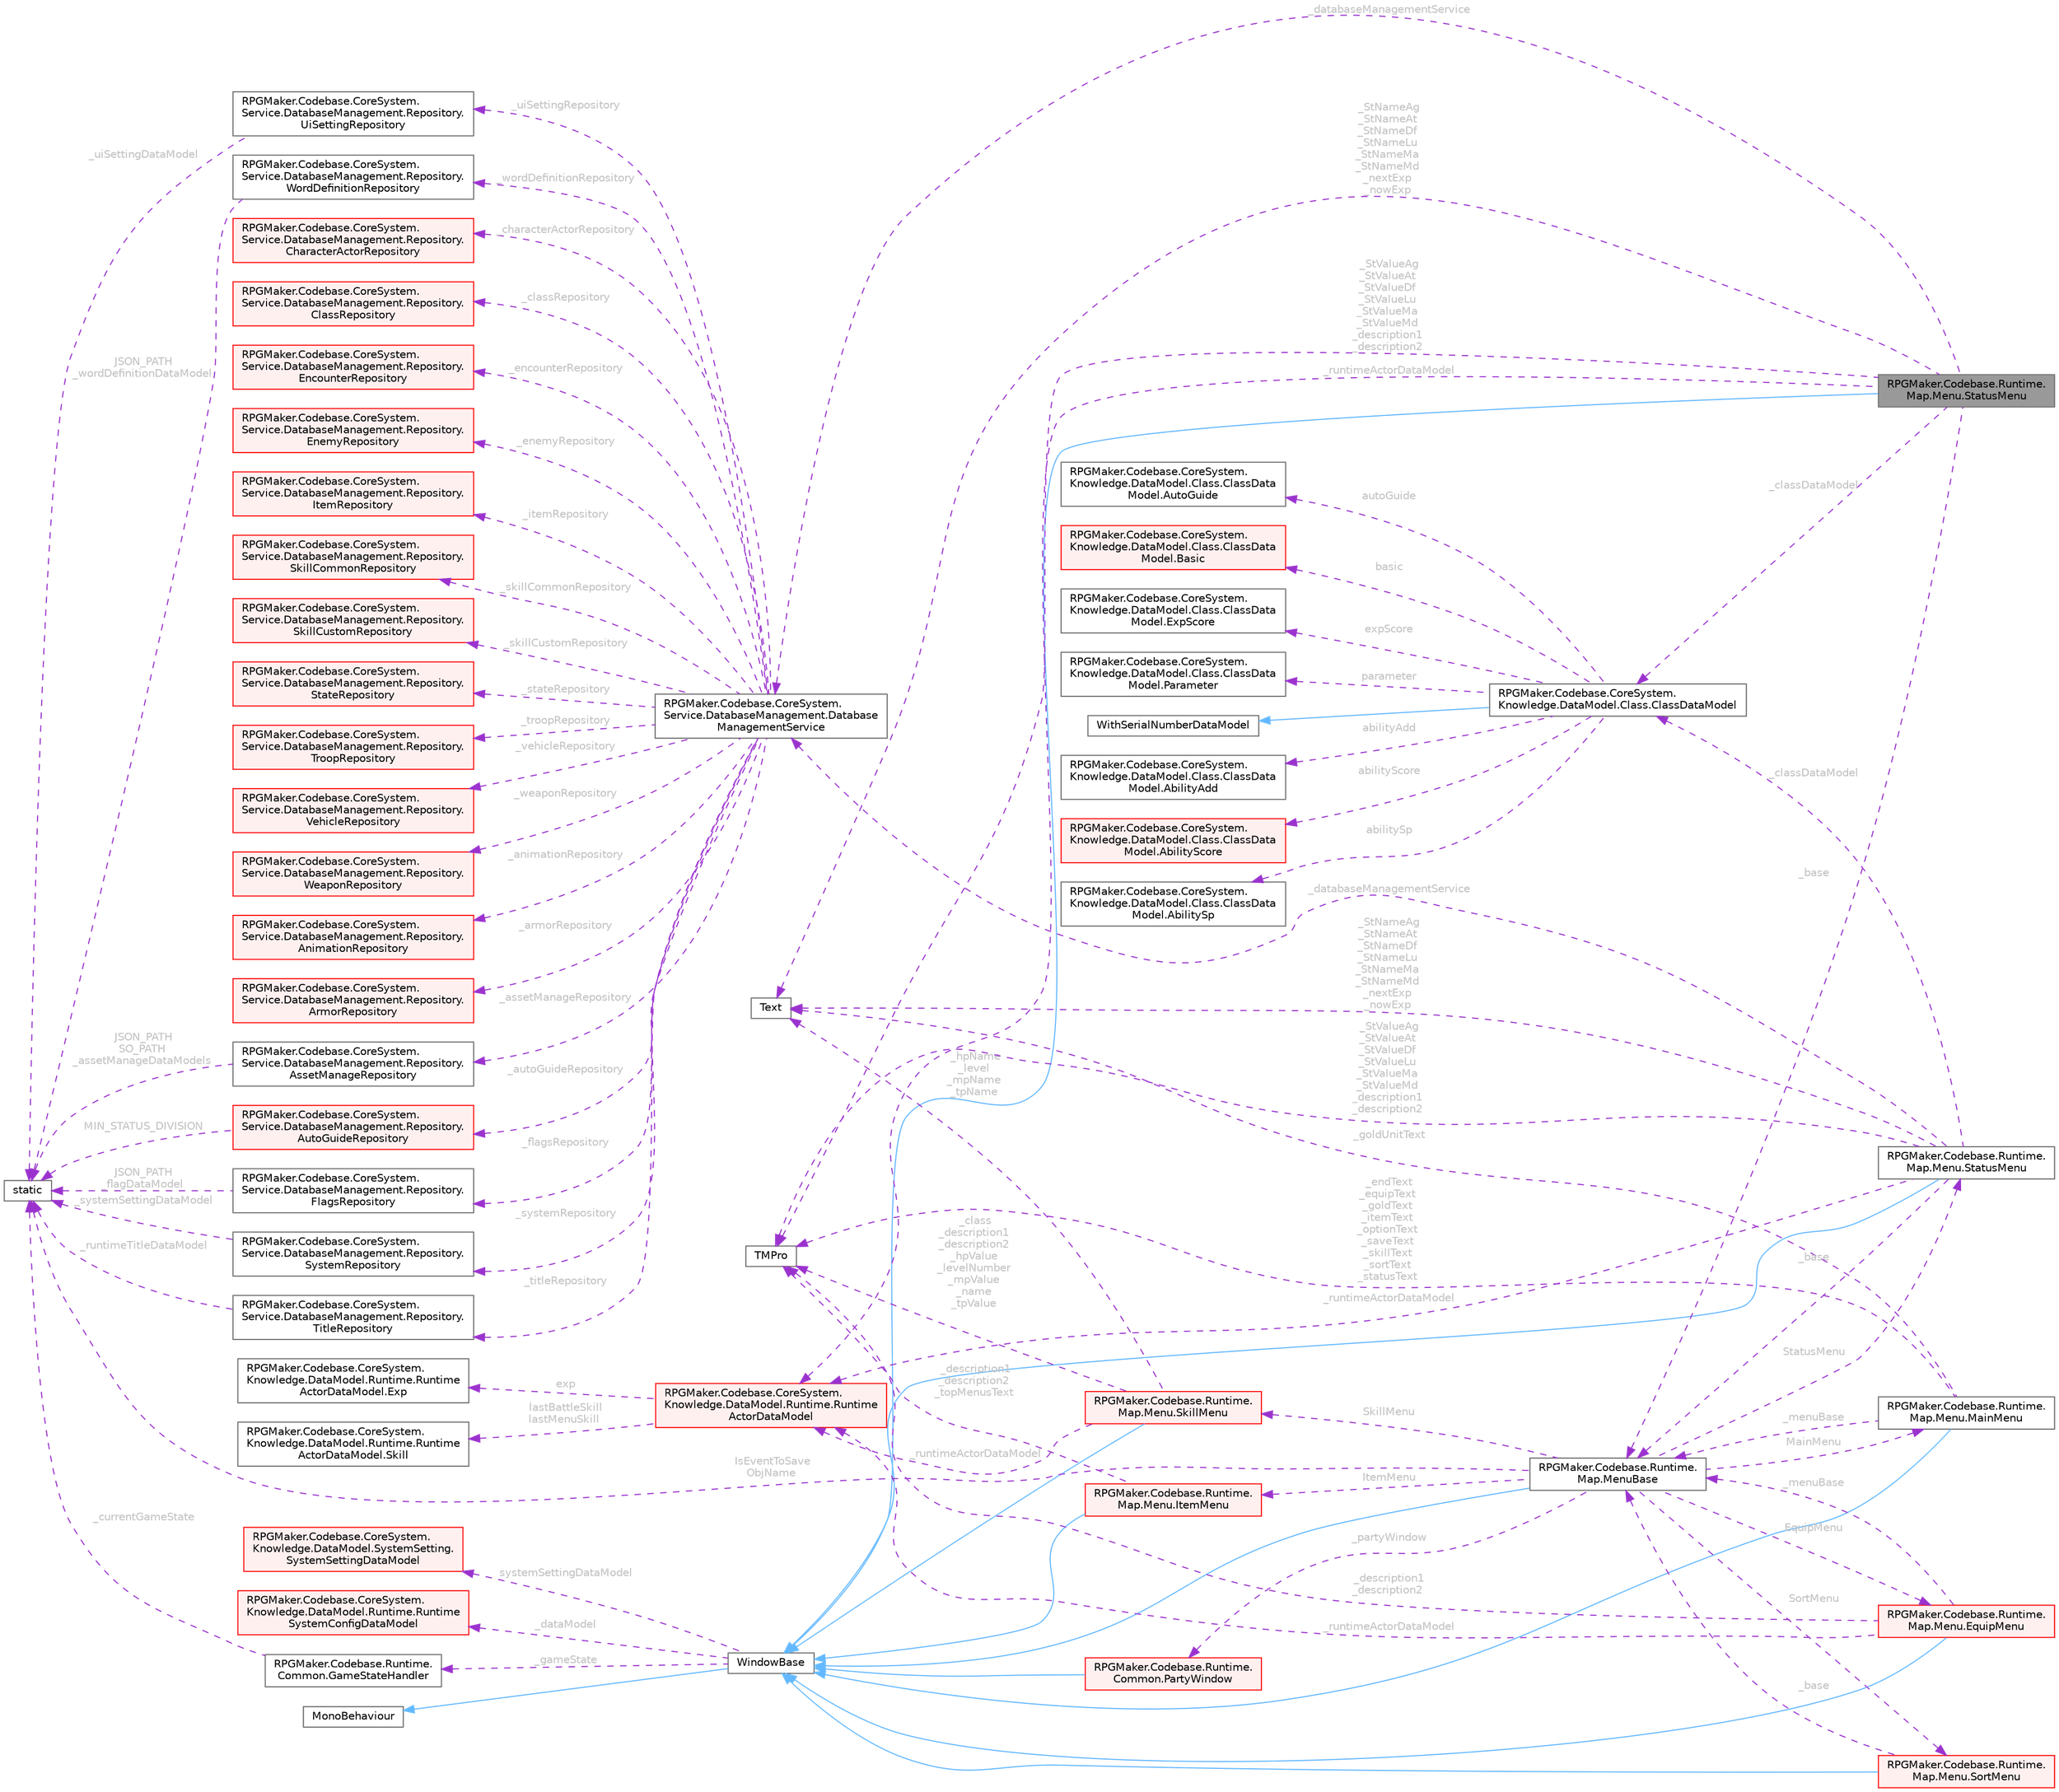 digraph "RPGMaker.Codebase.Runtime.Map.Menu.StatusMenu"
{
 // LATEX_PDF_SIZE
  bgcolor="transparent";
  edge [fontname=Helvetica,fontsize=10,labelfontname=Helvetica,labelfontsize=10];
  node [fontname=Helvetica,fontsize=10,shape=box,height=0.2,width=0.4];
  rankdir="LR";
  Node1 [id="Node000001",label="RPGMaker.Codebase.Runtime.\lMap.Menu.StatusMenu",height=0.2,width=0.4,color="gray40", fillcolor="grey60", style="filled", fontcolor="black",tooltip="ステータス・メニュー"];
  Node2 -> Node1 [id="edge1_Node000001_Node000002",dir="back",color="steelblue1",style="solid",tooltip=" "];
  Node2 [id="Node000002",label="WindowBase",height=0.2,width=0.4,color="gray40", fillcolor="white", style="filled",URL="$d4/d52/class_r_p_g_maker_1_1_codebase_1_1_runtime_1_1_common_1_1_window_base.html",tooltip="ウィンドウ・ベース"];
  Node3 -> Node2 [id="edge2_Node000002_Node000003",dir="back",color="steelblue1",style="solid",tooltip=" "];
  Node3 [id="Node000003",label="MonoBehaviour",height=0.2,width=0.4,color="gray40", fillcolor="white", style="filled",tooltip=" "];
  Node4 -> Node2 [id="edge3_Node000002_Node000004",dir="back",color="darkorchid3",style="dashed",tooltip=" ",label=" _gameState",fontcolor="grey" ];
  Node4 [id="Node000004",label="RPGMaker.Codebase.Runtime.\lCommon.GameStateHandler",height=0.2,width=0.4,color="gray40", fillcolor="white", style="filled",URL="$de/d2c/class_r_p_g_maker_1_1_codebase_1_1_runtime_1_1_common_1_1_game_state_handler.html",tooltip="😁 ゲーム実行中の、ゲームの状態を保持するクラス"];
  Node5 -> Node4 [id="edge4_Node000004_Node000005",dir="back",color="darkorchid3",style="dashed",tooltip=" ",label=" _currentGameState",fontcolor="grey" ];
  Node5 [id="Node000005",label="static",height=0.2,width=0.4,color="gray40", fillcolor="white", style="filled",tooltip=" "];
  Node6 -> Node2 [id="edge5_Node000002_Node000006",dir="back",color="darkorchid3",style="dashed",tooltip=" ",label=" systemSettingDataModel",fontcolor="grey" ];
  Node6 [id="Node000006",label="RPGMaker.Codebase.CoreSystem.\lKnowledge.DataModel.SystemSetting.\lSystemSettingDataModel",height=0.2,width=0.4,color="red", fillcolor="#FFF0F0", style="filled",URL="$d0/dd2/class_r_p_g_maker_1_1_codebase_1_1_core_system_1_1_knowledge_1_1_data_model_1_1_system_setting_1_1_system_setting_data_model.html",tooltip="😁 システム設定データ・モデル"];
  Node14 -> Node2 [id="edge6_Node000002_Node000014",dir="back",color="darkorchid3",style="dashed",tooltip=" ",label=" _dataModel",fontcolor="grey" ];
  Node14 [id="Node000014",label="RPGMaker.Codebase.CoreSystem.\lKnowledge.DataModel.Runtime.Runtime\lSystemConfigDataModel",height=0.2,width=0.4,color="red", fillcolor="#FFF0F0", style="filled",URL="$dc/d28/class_r_p_g_maker_1_1_codebase_1_1_core_system_1_1_knowledge_1_1_data_model_1_1_runtime_1_1_runtime_system_config_data_model.html",tooltip="😁 実行時システム設定データ・モデル"];
  Node16 -> Node1 [id="edge7_Node000001_Node000016",dir="back",color="darkorchid3",style="dashed",tooltip=" ",label=" _StNameAg\n_StNameAt\n_StNameDf\n_StNameLu\n_StNameMa\n_StNameMd\n_nextExp\n_nowExp",fontcolor="grey" ];
  Node16 [id="Node000016",label="Text",height=0.2,width=0.4,color="gray40", fillcolor="white", style="filled",tooltip=" "];
  Node17 -> Node1 [id="edge8_Node000001_Node000017",dir="back",color="darkorchid3",style="dashed",tooltip=" ",label=" _StValueAg\n_StValueAt\n_StValueDf\n_StValueLu\n_StValueMa\n_StValueMd\n_description1\n_description2",fontcolor="grey" ];
  Node17 [id="Node000017",label="TMPro",height=0.2,width=0.4,color="gray40", fillcolor="white", style="filled",tooltip=" "];
  Node18 -> Node1 [id="edge9_Node000001_Node000018",dir="back",color="darkorchid3",style="dashed",tooltip=" ",label=" _base",fontcolor="grey" ];
  Node18 [id="Node000018",label="RPGMaker.Codebase.Runtime.\lMap.MenuBase",height=0.2,width=0.4,color="gray40", fillcolor="white", style="filled",URL="$d4/d87/class_r_p_g_maker_1_1_codebase_1_1_runtime_1_1_map_1_1_menu_base.html",tooltip="メニュー・ベース"];
  Node2 -> Node18 [id="edge10_Node000018_Node000002",dir="back",color="steelblue1",style="solid",tooltip=" "];
  Node5 -> Node18 [id="edge11_Node000018_Node000005",dir="back",color="darkorchid3",style="dashed",tooltip=" ",label=" IsEventToSave\nObjName",fontcolor="grey" ];
  Node19 -> Node18 [id="edge12_Node000018_Node000019",dir="back",color="darkorchid3",style="dashed",tooltip=" ",label=" _partyWindow",fontcolor="grey" ];
  Node19 [id="Node000019",label="RPGMaker.Codebase.Runtime.\lCommon.PartyWindow",height=0.2,width=0.4,color="red", fillcolor="#FFF0F0", style="filled",URL="$d6/d78/class_r_p_g_maker_1_1_codebase_1_1_runtime_1_1_common_1_1_party_window.html",tooltip="パーティー・ウィンドウ"];
  Node2 -> Node19 [id="edge13_Node000019_Node000002",dir="back",color="steelblue1",style="solid",tooltip=" "];
  Node39 -> Node18 [id="edge14_Node000018_Node000039",dir="back",color="darkorchid3",style="dashed",tooltip=" ",label=" EquipMenu",fontcolor="grey" ];
  Node39 [id="Node000039",label="RPGMaker.Codebase.Runtime.\lMap.Menu.EquipMenu",height=0.2,width=0.4,color="red", fillcolor="#FFF0F0", style="filled",URL="$db/d72/class_r_p_g_maker_1_1_codebase_1_1_runtime_1_1_map_1_1_menu_1_1_equip_menu.html",tooltip="装備メニュー"];
  Node2 -> Node39 [id="edge15_Node000039_Node000002",dir="back",color="steelblue1",style="solid",tooltip=" "];
  Node17 -> Node39 [id="edge16_Node000039_Node000017",dir="back",color="darkorchid3",style="dashed",tooltip=" ",label=" _description1\n_description2",fontcolor="grey" ];
  Node18 -> Node39 [id="edge17_Node000039_Node000018",dir="back",color="darkorchid3",style="dashed",tooltip=" ",label=" _menuBase",fontcolor="grey" ];
  Node41 -> Node39 [id="edge18_Node000039_Node000041",dir="back",color="darkorchid3",style="dashed",tooltip=" ",label=" _runtimeActorDataModel",fontcolor="grey" ];
  Node41 [id="Node000041",label="RPGMaker.Codebase.CoreSystem.\lKnowledge.DataModel.Runtime.Runtime\lActorDataModel",height=0.2,width=0.4,color="red", fillcolor="#FFF0F0", style="filled",URL="$de/d8f/class_r_p_g_maker_1_1_codebase_1_1_core_system_1_1_knowledge_1_1_data_model_1_1_runtime_1_1_runtime_actor_data_model.html",tooltip="😁 実行時アクター・データ・モデル"];
  Node42 -> Node41 [id="edge19_Node000041_Node000042",dir="back",color="darkorchid3",style="dashed",tooltip=" ",label=" exp",fontcolor="grey" ];
  Node42 [id="Node000042",label="RPGMaker.Codebase.CoreSystem.\lKnowledge.DataModel.Runtime.Runtime\lActorDataModel.Exp",height=0.2,width=0.4,color="gray40", fillcolor="white", style="filled",URL="$d3/d3e/class_r_p_g_maker_1_1_codebase_1_1_core_system_1_1_knowledge_1_1_data_model_1_1_runtime_1_1_runtime_actor_data_model_1_1_exp.html",tooltip="😁 経験値"];
  Node43 -> Node41 [id="edge20_Node000041_Node000043",dir="back",color="darkorchid3",style="dashed",tooltip=" ",label=" lastBattleSkill\nlastMenuSkill",fontcolor="grey" ];
  Node43 [id="Node000043",label="RPGMaker.Codebase.CoreSystem.\lKnowledge.DataModel.Runtime.Runtime\lActorDataModel.Skill",height=0.2,width=0.4,color="gray40", fillcolor="white", style="filled",URL="$d0/dcc/class_r_p_g_maker_1_1_codebase_1_1_core_system_1_1_knowledge_1_1_data_model_1_1_runtime_1_1_runtime_actor_data_model_1_1_skill.html",tooltip="😁 スキル"];
  Node94 -> Node18 [id="edge21_Node000018_Node000094",dir="back",color="darkorchid3",style="dashed",tooltip=" ",label=" ItemMenu",fontcolor="grey" ];
  Node94 [id="Node000094",label="RPGMaker.Codebase.Runtime.\lMap.Menu.ItemMenu",height=0.2,width=0.4,color="red", fillcolor="#FFF0F0", style="filled",URL="$d3/d77/class_r_p_g_maker_1_1_codebase_1_1_runtime_1_1_map_1_1_menu_1_1_item_menu.html",tooltip="アイテム・メニュー"];
  Node2 -> Node94 [id="edge22_Node000094_Node000002",dir="back",color="steelblue1",style="solid",tooltip=" "];
  Node17 -> Node94 [id="edge23_Node000094_Node000017",dir="back",color="darkorchid3",style="dashed",tooltip=" ",label=" _description1\n_description2\n_topMenusText",fontcolor="grey" ];
  Node110 -> Node18 [id="edge24_Node000018_Node000110",dir="back",color="darkorchid3",style="dashed",tooltip=" ",label=" MainMenu",fontcolor="grey" ];
  Node110 [id="Node000110",label="RPGMaker.Codebase.Runtime.\lMap.Menu.MainMenu",height=0.2,width=0.4,color="gray40", fillcolor="white", style="filled",URL="$d7/d96/class_r_p_g_maker_1_1_codebase_1_1_runtime_1_1_map_1_1_menu_1_1_main_menu.html",tooltip="メイン・メニュー"];
  Node2 -> Node110 [id="edge25_Node000110_Node000002",dir="back",color="steelblue1",style="solid",tooltip=" "];
  Node17 -> Node110 [id="edge26_Node000110_Node000017",dir="back",color="darkorchid3",style="dashed",tooltip=" ",label=" _endText\n_equipText\n_goldText\n_itemText\n_optionText\n_saveText\n_skillText\n_sortText\n_statusText",fontcolor="grey" ];
  Node16 -> Node110 [id="edge27_Node000110_Node000016",dir="back",color="darkorchid3",style="dashed",tooltip=" ",label=" _goldUnitText",fontcolor="grey" ];
  Node18 -> Node110 [id="edge28_Node000110_Node000018",dir="back",color="darkorchid3",style="dashed",tooltip=" ",label=" _menuBase",fontcolor="grey" ];
  Node111 -> Node18 [id="edge29_Node000018_Node000111",dir="back",color="darkorchid3",style="dashed",tooltip=" ",label=" SkillMenu",fontcolor="grey" ];
  Node111 [id="Node000111",label="RPGMaker.Codebase.Runtime.\lMap.Menu.SkillMenu",height=0.2,width=0.4,color="red", fillcolor="#FFF0F0", style="filled",URL="$db/d40/class_r_p_g_maker_1_1_codebase_1_1_runtime_1_1_map_1_1_menu_1_1_skill_menu.html",tooltip="スキル・メニュー"];
  Node2 -> Node111 [id="edge30_Node000111_Node000002",dir="back",color="steelblue1",style="solid",tooltip=" "];
  Node17 -> Node111 [id="edge31_Node000111_Node000017",dir="back",color="darkorchid3",style="dashed",tooltip=" ",label=" _class\n_description1\n_description2\n_hpValue\n_levelNumber\n_mpValue\n_name\n_tpValue",fontcolor="grey" ];
  Node16 -> Node111 [id="edge32_Node000111_Node000016",dir="back",color="darkorchid3",style="dashed",tooltip=" ",label=" _hpName\n_level\n_mpName\n_tpName",fontcolor="grey" ];
  Node41 -> Node111 [id="edge33_Node000111_Node000041",dir="back",color="darkorchid3",style="dashed",tooltip=" ",label=" _runtimeActorDataModel",fontcolor="grey" ];
  Node115 -> Node18 [id="edge34_Node000018_Node000115",dir="back",color="darkorchid3",style="dashed",tooltip=" ",label=" SortMenu",fontcolor="grey" ];
  Node115 [id="Node000115",label="RPGMaker.Codebase.Runtime.\lMap.Menu.SortMenu",height=0.2,width=0.4,color="red", fillcolor="#FFF0F0", style="filled",URL="$d0/d73/class_r_p_g_maker_1_1_codebase_1_1_runtime_1_1_map_1_1_menu_1_1_sort_menu.html",tooltip="ソート・メニュー"];
  Node2 -> Node115 [id="edge35_Node000115_Node000002",dir="back",color="steelblue1",style="solid",tooltip=" "];
  Node18 -> Node115 [id="edge36_Node000115_Node000018",dir="back",color="darkorchid3",style="dashed",tooltip=" ",label=" _base",fontcolor="grey" ];
  Node116 -> Node18 [id="edge37_Node000018_Node000116",dir="back",color="darkorchid3",style="dashed",tooltip=" ",label=" StatusMenu",fontcolor="grey" ];
  Node116 [id="Node000116",label="RPGMaker.Codebase.Runtime.\lMap.Menu.StatusMenu",height=0.2,width=0.4,color="gray40", fillcolor="white", style="filled",URL="$d9/d44/class_r_p_g_maker_1_1_codebase_1_1_runtime_1_1_map_1_1_menu_1_1_status_menu.html",tooltip="ステータス・メニュー"];
  Node2 -> Node116 [id="edge38_Node000116_Node000002",dir="back",color="steelblue1",style="solid",tooltip=" "];
  Node16 -> Node116 [id="edge39_Node000116_Node000016",dir="back",color="darkorchid3",style="dashed",tooltip=" ",label=" _StNameAg\n_StNameAt\n_StNameDf\n_StNameLu\n_StNameMa\n_StNameMd\n_nextExp\n_nowExp",fontcolor="grey" ];
  Node17 -> Node116 [id="edge40_Node000116_Node000017",dir="back",color="darkorchid3",style="dashed",tooltip=" ",label=" _StValueAg\n_StValueAt\n_StValueDf\n_StValueLu\n_StValueMa\n_StValueMd\n_description1\n_description2",fontcolor="grey" ];
  Node18 -> Node116 [id="edge41_Node000116_Node000018",dir="back",color="darkorchid3",style="dashed",tooltip=" ",label=" _base",fontcolor="grey" ];
  Node47 -> Node116 [id="edge42_Node000116_Node000047",dir="back",color="darkorchid3",style="dashed",tooltip=" ",label=" _classDataModel",fontcolor="grey" ];
  Node47 [id="Node000047",label="RPGMaker.Codebase.CoreSystem.\lKnowledge.DataModel.Class.ClassDataModel",height=0.2,width=0.4,color="gray40", fillcolor="white", style="filled",URL="$df/d3c/class_r_p_g_maker_1_1_codebase_1_1_core_system_1_1_knowledge_1_1_data_model_1_1_class_1_1_class_data_model.html",tooltip="😁 クラス・データ・モデル"];
  Node48 -> Node47 [id="edge43_Node000047_Node000048",dir="back",color="steelblue1",style="solid",tooltip=" "];
  Node48 [id="Node000048",label="WithSerialNumberDataModel",height=0.2,width=0.4,color="gray40", fillcolor="white", style="filled",tooltip=" "];
  Node49 -> Node47 [id="edge44_Node000047_Node000049",dir="back",color="darkorchid3",style="dashed",tooltip=" ",label=" abilityAdd",fontcolor="grey" ];
  Node49 [id="Node000049",label="RPGMaker.Codebase.CoreSystem.\lKnowledge.DataModel.Class.ClassData\lModel.AbilityAdd",height=0.2,width=0.4,color="gray40", fillcolor="white", style="filled",URL="$d7/dd4/class_r_p_g_maker_1_1_codebase_1_1_core_system_1_1_knowledge_1_1_data_model_1_1_class_1_1_class_data_model_1_1_ability_add.html",tooltip="😁 能力追加"];
  Node50 -> Node47 [id="edge45_Node000047_Node000050",dir="back",color="darkorchid3",style="dashed",tooltip=" ",label=" abilityScore",fontcolor="grey" ];
  Node50 [id="Node000050",label="RPGMaker.Codebase.CoreSystem.\lKnowledge.DataModel.Class.ClassData\lModel.AbilityScore",height=0.2,width=0.4,color="red", fillcolor="#FFF0F0", style="filled",URL="$df/d20/class_r_p_g_maker_1_1_codebase_1_1_core_system_1_1_knowledge_1_1_data_model_1_1_class_1_1_class_data_model_1_1_ability_score.html",tooltip="😁 能力スコア"];
  Node52 -> Node47 [id="edge46_Node000047_Node000052",dir="back",color="darkorchid3",style="dashed",tooltip=" ",label=" abilitySp",fontcolor="grey" ];
  Node52 [id="Node000052",label="RPGMaker.Codebase.CoreSystem.\lKnowledge.DataModel.Class.ClassData\lModel.AbilitySp",height=0.2,width=0.4,color="gray40", fillcolor="white", style="filled",URL="$da/d3f/class_r_p_g_maker_1_1_codebase_1_1_core_system_1_1_knowledge_1_1_data_model_1_1_class_1_1_class_data_model_1_1_ability_sp.html",tooltip="😁 能力ＳＰ"];
  Node53 -> Node47 [id="edge47_Node000047_Node000053",dir="back",color="darkorchid3",style="dashed",tooltip=" ",label=" autoGuide",fontcolor="grey" ];
  Node53 [id="Node000053",label="RPGMaker.Codebase.CoreSystem.\lKnowledge.DataModel.Class.ClassData\lModel.AutoGuide",height=0.2,width=0.4,color="gray40", fillcolor="white", style="filled",URL="$da/d13/class_r_p_g_maker_1_1_codebase_1_1_core_system_1_1_knowledge_1_1_data_model_1_1_class_1_1_class_data_model_1_1_auto_guide.html",tooltip="😁 自動ガイド"];
  Node54 -> Node47 [id="edge48_Node000047_Node000054",dir="back",color="darkorchid3",style="dashed",tooltip=" ",label=" basic",fontcolor="grey" ];
  Node54 [id="Node000054",label="RPGMaker.Codebase.CoreSystem.\lKnowledge.DataModel.Class.ClassData\lModel.Basic",height=0.2,width=0.4,color="red", fillcolor="#FFF0F0", style="filled",URL="$da/d8f/class_r_p_g_maker_1_1_codebase_1_1_core_system_1_1_knowledge_1_1_data_model_1_1_class_1_1_class_data_model_1_1_basic.html",tooltip="😁 基本"];
  Node57 -> Node47 [id="edge49_Node000047_Node000057",dir="back",color="darkorchid3",style="dashed",tooltip=" ",label=" expScore",fontcolor="grey" ];
  Node57 [id="Node000057",label="RPGMaker.Codebase.CoreSystem.\lKnowledge.DataModel.Class.ClassData\lModel.ExpScore",height=0.2,width=0.4,color="gray40", fillcolor="white", style="filled",URL="$de/d1b/class_r_p_g_maker_1_1_codebase_1_1_core_system_1_1_knowledge_1_1_data_model_1_1_class_1_1_class_data_model_1_1_exp_score.html",tooltip="😁 経験値スコア"];
  Node58 -> Node47 [id="edge50_Node000047_Node000058",dir="back",color="darkorchid3",style="dashed",tooltip=" ",label=" parameter",fontcolor="grey" ];
  Node58 [id="Node000058",label="RPGMaker.Codebase.CoreSystem.\lKnowledge.DataModel.Class.ClassData\lModel.Parameter",height=0.2,width=0.4,color="gray40", fillcolor="white", style="filled",URL="$dc/d9d/class_r_p_g_maker_1_1_codebase_1_1_core_system_1_1_knowledge_1_1_data_model_1_1_class_1_1_class_data_model_1_1_parameter.html",tooltip="😁 引数"];
  Node59 -> Node116 [id="edge51_Node000116_Node000059",dir="back",color="darkorchid3",style="dashed",tooltip=" ",label=" _databaseManagementService",fontcolor="grey" ];
  Node59 [id="Node000059",label="RPGMaker.Codebase.CoreSystem.\lService.DatabaseManagement.Database\lManagementService",height=0.2,width=0.4,color="gray40", fillcolor="white", style="filled",URL="$db/db0/class_r_p_g_maker_1_1_codebase_1_1_core_system_1_1_service_1_1_database_management_1_1_database_management_service.html",tooltip="😁 データベース管理サービス"];
  Node60 -> Node59 [id="edge52_Node000059_Node000060",dir="back",color="darkorchid3",style="dashed",tooltip=" ",label=" _animationRepository",fontcolor="grey" ];
  Node60 [id="Node000060",label="RPGMaker.Codebase.CoreSystem.\lService.DatabaseManagement.Repository.\lAnimationRepository",height=0.2,width=0.4,color="red", fillcolor="#FFF0F0", style="filled",URL="$d5/deb/class_r_p_g_maker_1_1_codebase_1_1_core_system_1_1_service_1_1_database_management_1_1_repository_1_1_animation_repository.html",tooltip="😁 アニメーション置き場"];
  Node62 -> Node59 [id="edge53_Node000059_Node000062",dir="back",color="darkorchid3",style="dashed",tooltip=" ",label=" _armorRepository",fontcolor="grey" ];
  Node62 [id="Node000062",label="RPGMaker.Codebase.CoreSystem.\lService.DatabaseManagement.Repository.\lArmorRepository",height=0.2,width=0.4,color="red", fillcolor="#FFF0F0", style="filled",URL="$d5/d5e/class_r_p_g_maker_1_1_codebase_1_1_core_system_1_1_service_1_1_database_management_1_1_repository_1_1_armor_repository.html",tooltip="😁 防具置き場"];
  Node64 -> Node59 [id="edge54_Node000059_Node000064",dir="back",color="darkorchid3",style="dashed",tooltip=" ",label=" _assetManageRepository",fontcolor="grey" ];
  Node64 [id="Node000064",label="RPGMaker.Codebase.CoreSystem.\lService.DatabaseManagement.Repository.\lAssetManageRepository",height=0.2,width=0.4,color="gray40", fillcolor="white", style="filled",URL="$d7/db3/class_r_p_g_maker_1_1_codebase_1_1_core_system_1_1_service_1_1_database_management_1_1_repository_1_1_asset_manage_repository.html",tooltip="😁 資産管理置き場"];
  Node5 -> Node64 [id="edge55_Node000064_Node000005",dir="back",color="darkorchid3",style="dashed",tooltip=" ",label=" JSON_PATH\nSO_PATH\n_assetManageDataModels",fontcolor="grey" ];
  Node65 -> Node59 [id="edge56_Node000059_Node000065",dir="back",color="darkorchid3",style="dashed",tooltip=" ",label=" _autoGuideRepository",fontcolor="grey" ];
  Node65 [id="Node000065",label="RPGMaker.Codebase.CoreSystem.\lService.DatabaseManagement.Repository.\lAutoGuideRepository",height=0.2,width=0.4,color="red", fillcolor="#FFF0F0", style="filled",URL="$dc/d23/class_r_p_g_maker_1_1_codebase_1_1_core_system_1_1_service_1_1_database_management_1_1_repository_1_1_auto_guide_repository.html",tooltip="😁 自動ガイド置き場"];
  Node5 -> Node65 [id="edge57_Node000065_Node000005",dir="back",color="darkorchid3",style="dashed",tooltip=" ",label=" MIN_STATUS_DIVISION",fontcolor="grey" ];
  Node67 -> Node59 [id="edge58_Node000059_Node000067",dir="back",color="darkorchid3",style="dashed",tooltip=" ",label=" _characterActorRepository",fontcolor="grey" ];
  Node67 [id="Node000067",label="RPGMaker.Codebase.CoreSystem.\lService.DatabaseManagement.Repository.\lCharacterActorRepository",height=0.2,width=0.4,color="red", fillcolor="#FFF0F0", style="filled",URL="$dc/d27/class_r_p_g_maker_1_1_codebase_1_1_core_system_1_1_service_1_1_database_management_1_1_repositor67544213d6af3013901ca89c3e4d5d21.html",tooltip="😁 キャラクター・アクター置き場"];
  Node69 -> Node59 [id="edge59_Node000059_Node000069",dir="back",color="darkorchid3",style="dashed",tooltip=" ",label=" _classRepository",fontcolor="grey" ];
  Node69 [id="Node000069",label="RPGMaker.Codebase.CoreSystem.\lService.DatabaseManagement.Repository.\lClassRepository",height=0.2,width=0.4,color="red", fillcolor="#FFF0F0", style="filled",URL="$d5/df3/class_r_p_g_maker_1_1_codebase_1_1_core_system_1_1_service_1_1_database_management_1_1_repository_1_1_class_repository.html",tooltip="😁 クラス置き場"];
  Node71 -> Node59 [id="edge60_Node000059_Node000071",dir="back",color="darkorchid3",style="dashed",tooltip=" ",label=" _encounterRepository",fontcolor="grey" ];
  Node71 [id="Node000071",label="RPGMaker.Codebase.CoreSystem.\lService.DatabaseManagement.Repository.\lEncounterRepository",height=0.2,width=0.4,color="red", fillcolor="#FFF0F0", style="filled",URL="$d3/dae/class_r_p_g_maker_1_1_codebase_1_1_core_system_1_1_service_1_1_database_management_1_1_repository_1_1_encounter_repository.html",tooltip="😁 遭遇置き場"];
  Node73 -> Node59 [id="edge61_Node000059_Node000073",dir="back",color="darkorchid3",style="dashed",tooltip=" ",label=" _enemyRepository",fontcolor="grey" ];
  Node73 [id="Node000073",label="RPGMaker.Codebase.CoreSystem.\lService.DatabaseManagement.Repository.\lEnemyRepository",height=0.2,width=0.4,color="red", fillcolor="#FFF0F0", style="filled",URL="$d4/d59/class_r_p_g_maker_1_1_codebase_1_1_core_system_1_1_service_1_1_database_management_1_1_repository_1_1_enemy_repository.html",tooltip="😁 敵置き場"];
  Node75 -> Node59 [id="edge62_Node000059_Node000075",dir="back",color="darkorchid3",style="dashed",tooltip=" ",label=" _flagsRepository",fontcolor="grey" ];
  Node75 [id="Node000075",label="RPGMaker.Codebase.CoreSystem.\lService.DatabaseManagement.Repository.\lFlagsRepository",height=0.2,width=0.4,color="gray40", fillcolor="white", style="filled",URL="$dd/db4/class_r_p_g_maker_1_1_codebase_1_1_core_system_1_1_service_1_1_database_management_1_1_repository_1_1_flags_repository.html",tooltip="😁 フラグ置き場"];
  Node5 -> Node75 [id="edge63_Node000075_Node000005",dir="back",color="darkorchid3",style="dashed",tooltip=" ",label=" JSON_PATH\n_flagDataModel",fontcolor="grey" ];
  Node76 -> Node59 [id="edge64_Node000059_Node000076",dir="back",color="darkorchid3",style="dashed",tooltip=" ",label=" _itemRepository",fontcolor="grey" ];
  Node76 [id="Node000076",label="RPGMaker.Codebase.CoreSystem.\lService.DatabaseManagement.Repository.\lItemRepository",height=0.2,width=0.4,color="red", fillcolor="#FFF0F0", style="filled",URL="$dd/d1d/class_r_p_g_maker_1_1_codebase_1_1_core_system_1_1_service_1_1_database_management_1_1_repository_1_1_item_repository.html",tooltip="😁 アイテム置き場"];
  Node78 -> Node59 [id="edge65_Node000059_Node000078",dir="back",color="darkorchid3",style="dashed",tooltip=" ",label=" _skillCommonRepository",fontcolor="grey" ];
  Node78 [id="Node000078",label="RPGMaker.Codebase.CoreSystem.\lService.DatabaseManagement.Repository.\lSkillCommonRepository",height=0.2,width=0.4,color="red", fillcolor="#FFF0F0", style="filled",URL="$da/d52/class_r_p_g_maker_1_1_codebase_1_1_core_system_1_1_service_1_1_database_management_1_1_repository_1_1_skill_common_repository.html",tooltip="😁 スキル共通置き場"];
  Node80 -> Node59 [id="edge66_Node000059_Node000080",dir="back",color="darkorchid3",style="dashed",tooltip=" ",label=" _skillCustomRepository",fontcolor="grey" ];
  Node80 [id="Node000080",label="RPGMaker.Codebase.CoreSystem.\lService.DatabaseManagement.Repository.\lSkillCustomRepository",height=0.2,width=0.4,color="red", fillcolor="#FFF0F0", style="filled",URL="$df/d9d/class_r_p_g_maker_1_1_codebase_1_1_core_system_1_1_service_1_1_database_management_1_1_repository_1_1_skill_custom_repository.html",tooltip="😁 スキル・カスタム置き場"];
  Node82 -> Node59 [id="edge67_Node000059_Node000082",dir="back",color="darkorchid3",style="dashed",tooltip=" ",label=" _stateRepository",fontcolor="grey" ];
  Node82 [id="Node000082",label="RPGMaker.Codebase.CoreSystem.\lService.DatabaseManagement.Repository.\lStateRepository",height=0.2,width=0.4,color="red", fillcolor="#FFF0F0", style="filled",URL="$d0/d34/class_r_p_g_maker_1_1_codebase_1_1_core_system_1_1_service_1_1_database_management_1_1_repository_1_1_state_repository.html",tooltip="😁 状態置き場"];
  Node84 -> Node59 [id="edge68_Node000059_Node000084",dir="back",color="darkorchid3",style="dashed",tooltip=" ",label=" _systemRepository",fontcolor="grey" ];
  Node84 [id="Node000084",label="RPGMaker.Codebase.CoreSystem.\lService.DatabaseManagement.Repository.\lSystemRepository",height=0.2,width=0.4,color="gray40", fillcolor="white", style="filled",URL="$d6/d55/class_r_p_g_maker_1_1_codebase_1_1_core_system_1_1_service_1_1_database_management_1_1_repository_1_1_system_repository.html",tooltip="😁 システム置き場"];
  Node5 -> Node84 [id="edge69_Node000084_Node000005",dir="back",color="darkorchid3",style="dashed",tooltip=" ",label=" _systemSettingDataModel",fontcolor="grey" ];
  Node85 -> Node59 [id="edge70_Node000059_Node000085",dir="back",color="darkorchid3",style="dashed",tooltip=" ",label=" _titleRepository",fontcolor="grey" ];
  Node85 [id="Node000085",label="RPGMaker.Codebase.CoreSystem.\lService.DatabaseManagement.Repository.\lTitleRepository",height=0.2,width=0.4,color="gray40", fillcolor="white", style="filled",URL="$d6/d61/class_r_p_g_maker_1_1_codebase_1_1_core_system_1_1_service_1_1_database_management_1_1_repository_1_1_title_repository.html",tooltip="😁 タイトル置き場"];
  Node5 -> Node85 [id="edge71_Node000085_Node000005",dir="back",color="darkorchid3",style="dashed",tooltip=" ",label=" _runtimeTitleDataModel",fontcolor="grey" ];
  Node86 -> Node59 [id="edge72_Node000059_Node000086",dir="back",color="darkorchid3",style="dashed",tooltip=" ",label=" _troopRepository",fontcolor="grey" ];
  Node86 [id="Node000086",label="RPGMaker.Codebase.CoreSystem.\lService.DatabaseManagement.Repository.\lTroopRepository",height=0.2,width=0.4,color="red", fillcolor="#FFF0F0", style="filled",URL="$d6/d3e/class_r_p_g_maker_1_1_codebase_1_1_core_system_1_1_service_1_1_database_management_1_1_repository_1_1_troop_repository.html",tooltip="😁 部隊置き場"];
  Node88 -> Node59 [id="edge73_Node000059_Node000088",dir="back",color="darkorchid3",style="dashed",tooltip=" ",label=" _uiSettingRepository",fontcolor="grey" ];
  Node88 [id="Node000088",label="RPGMaker.Codebase.CoreSystem.\lService.DatabaseManagement.Repository.\lUiSettingRepository",height=0.2,width=0.4,color="gray40", fillcolor="white", style="filled",URL="$de/d41/class_r_p_g_maker_1_1_codebase_1_1_core_system_1_1_service_1_1_database_management_1_1_repository_1_1_ui_setting_repository.html",tooltip="😁 ユーザー・インターフェース設定置き場"];
  Node5 -> Node88 [id="edge74_Node000088_Node000005",dir="back",color="darkorchid3",style="dashed",tooltip=" ",label=" _uiSettingDataModel",fontcolor="grey" ];
  Node89 -> Node59 [id="edge75_Node000059_Node000089",dir="back",color="darkorchid3",style="dashed",tooltip=" ",label=" _vehicleRepository",fontcolor="grey" ];
  Node89 [id="Node000089",label="RPGMaker.Codebase.CoreSystem.\lService.DatabaseManagement.Repository.\lVehicleRepository",height=0.2,width=0.4,color="red", fillcolor="#FFF0F0", style="filled",URL="$dc/dcd/class_r_p_g_maker_1_1_codebase_1_1_core_system_1_1_service_1_1_database_management_1_1_repository_1_1_vehicle_repository.html",tooltip="😁 乗り物置き場"];
  Node91 -> Node59 [id="edge76_Node000059_Node000091",dir="back",color="darkorchid3",style="dashed",tooltip=" ",label=" _weaponRepository",fontcolor="grey" ];
  Node91 [id="Node000091",label="RPGMaker.Codebase.CoreSystem.\lService.DatabaseManagement.Repository.\lWeaponRepository",height=0.2,width=0.4,color="red", fillcolor="#FFF0F0", style="filled",URL="$de/d23/class_r_p_g_maker_1_1_codebase_1_1_core_system_1_1_service_1_1_database_management_1_1_repository_1_1_weapon_repository.html",tooltip="😁 武器置き場"];
  Node93 -> Node59 [id="edge77_Node000059_Node000093",dir="back",color="darkorchid3",style="dashed",tooltip=" ",label=" _wordDefinitionRepository",fontcolor="grey" ];
  Node93 [id="Node000093",label="RPGMaker.Codebase.CoreSystem.\lService.DatabaseManagement.Repository.\lWordDefinitionRepository",height=0.2,width=0.4,color="gray40", fillcolor="white", style="filled",URL="$d0/d25/class_r_p_g_maker_1_1_codebase_1_1_core_system_1_1_service_1_1_database_management_1_1_repositor810f9e3871d1afeaa788d9c5df5cdd13.html",tooltip="😁 単語定義置き場"];
  Node5 -> Node93 [id="edge78_Node000093_Node000005",dir="back",color="darkorchid3",style="dashed",tooltip=" ",label=" JSON_PATH\n_wordDefinitionDataModel",fontcolor="grey" ];
  Node41 -> Node116 [id="edge79_Node000116_Node000041",dir="back",color="darkorchid3",style="dashed",tooltip=" ",label=" _runtimeActorDataModel",fontcolor="grey" ];
  Node47 -> Node1 [id="edge80_Node000001_Node000047",dir="back",color="darkorchid3",style="dashed",tooltip=" ",label=" _classDataModel",fontcolor="grey" ];
  Node59 -> Node1 [id="edge81_Node000001_Node000059",dir="back",color="darkorchid3",style="dashed",tooltip=" ",label=" _databaseManagementService",fontcolor="grey" ];
  Node41 -> Node1 [id="edge82_Node000001_Node000041",dir="back",color="darkorchid3",style="dashed",tooltip=" ",label=" _runtimeActorDataModel",fontcolor="grey" ];
}
